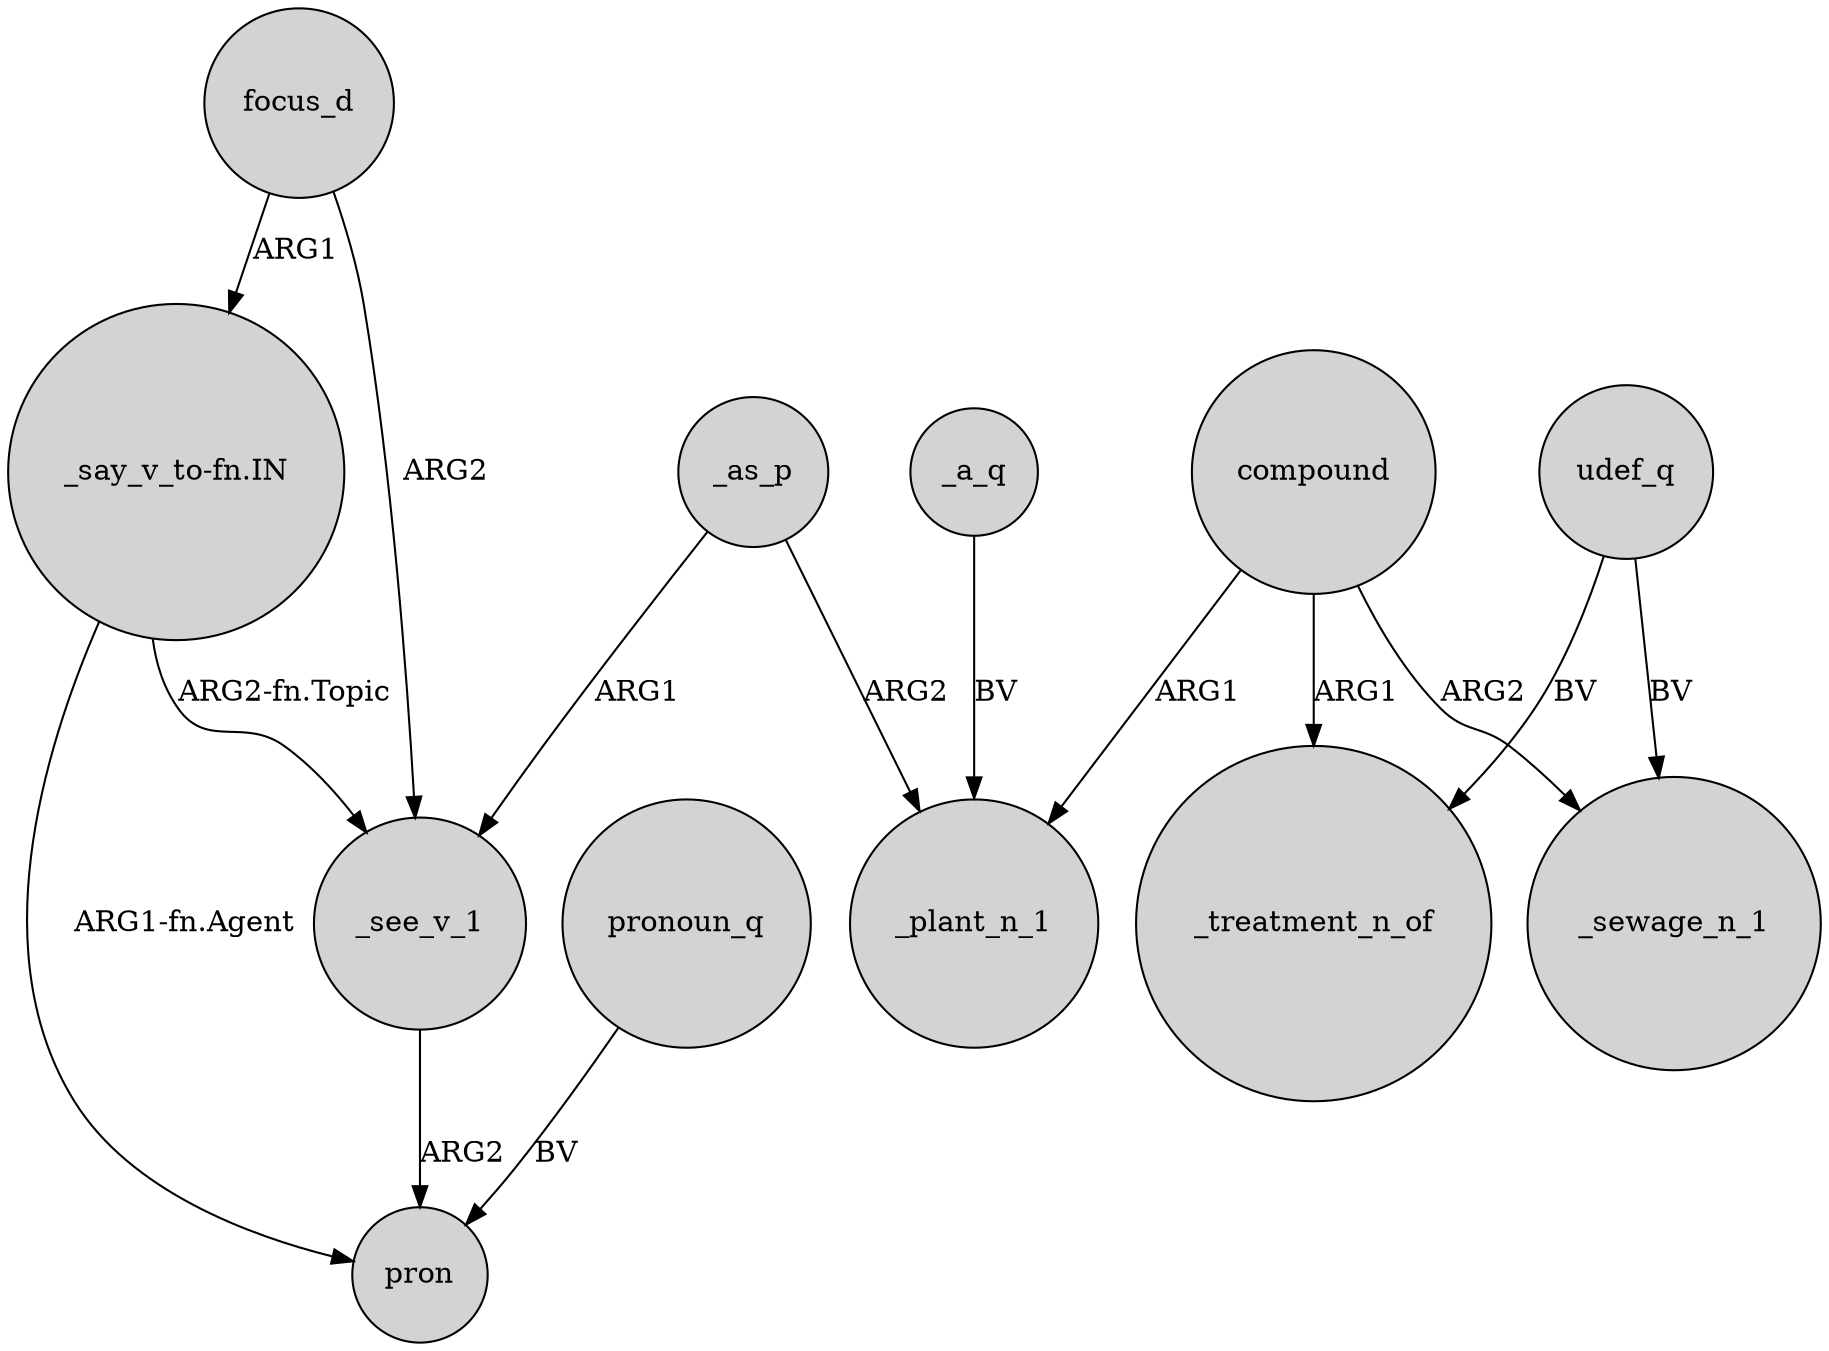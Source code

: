 digraph {
	node [shape=circle style=filled]
	focus_d -> _see_v_1 [label=ARG2]
	udef_q -> _sewage_n_1 [label=BV]
	_a_q -> _plant_n_1 [label=BV]
	_see_v_1 -> pron [label=ARG2]
	compound -> _plant_n_1 [label=ARG1]
	_as_p -> _plant_n_1 [label=ARG2]
	compound -> _sewage_n_1 [label=ARG2]
	_as_p -> _see_v_1 [label=ARG1]
	compound -> _treatment_n_of [label=ARG1]
	"_say_v_to-fn.IN" -> _see_v_1 [label="ARG2-fn.Topic"]
	focus_d -> "_say_v_to-fn.IN" [label=ARG1]
	udef_q -> _treatment_n_of [label=BV]
	"_say_v_to-fn.IN" -> pron [label="ARG1-fn.Agent"]
	pronoun_q -> pron [label=BV]
}
